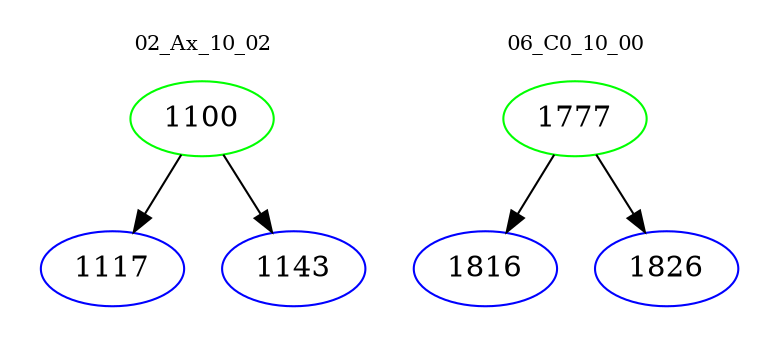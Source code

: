 digraph{
subgraph cluster_0 {
color = white
label = "02_Ax_10_02";
fontsize=10;
T0_1100 [label="1100", color="green"]
T0_1100 -> T0_1117 [color="black"]
T0_1117 [label="1117", color="blue"]
T0_1100 -> T0_1143 [color="black"]
T0_1143 [label="1143", color="blue"]
}
subgraph cluster_1 {
color = white
label = "06_C0_10_00";
fontsize=10;
T1_1777 [label="1777", color="green"]
T1_1777 -> T1_1816 [color="black"]
T1_1816 [label="1816", color="blue"]
T1_1777 -> T1_1826 [color="black"]
T1_1826 [label="1826", color="blue"]
}
}
